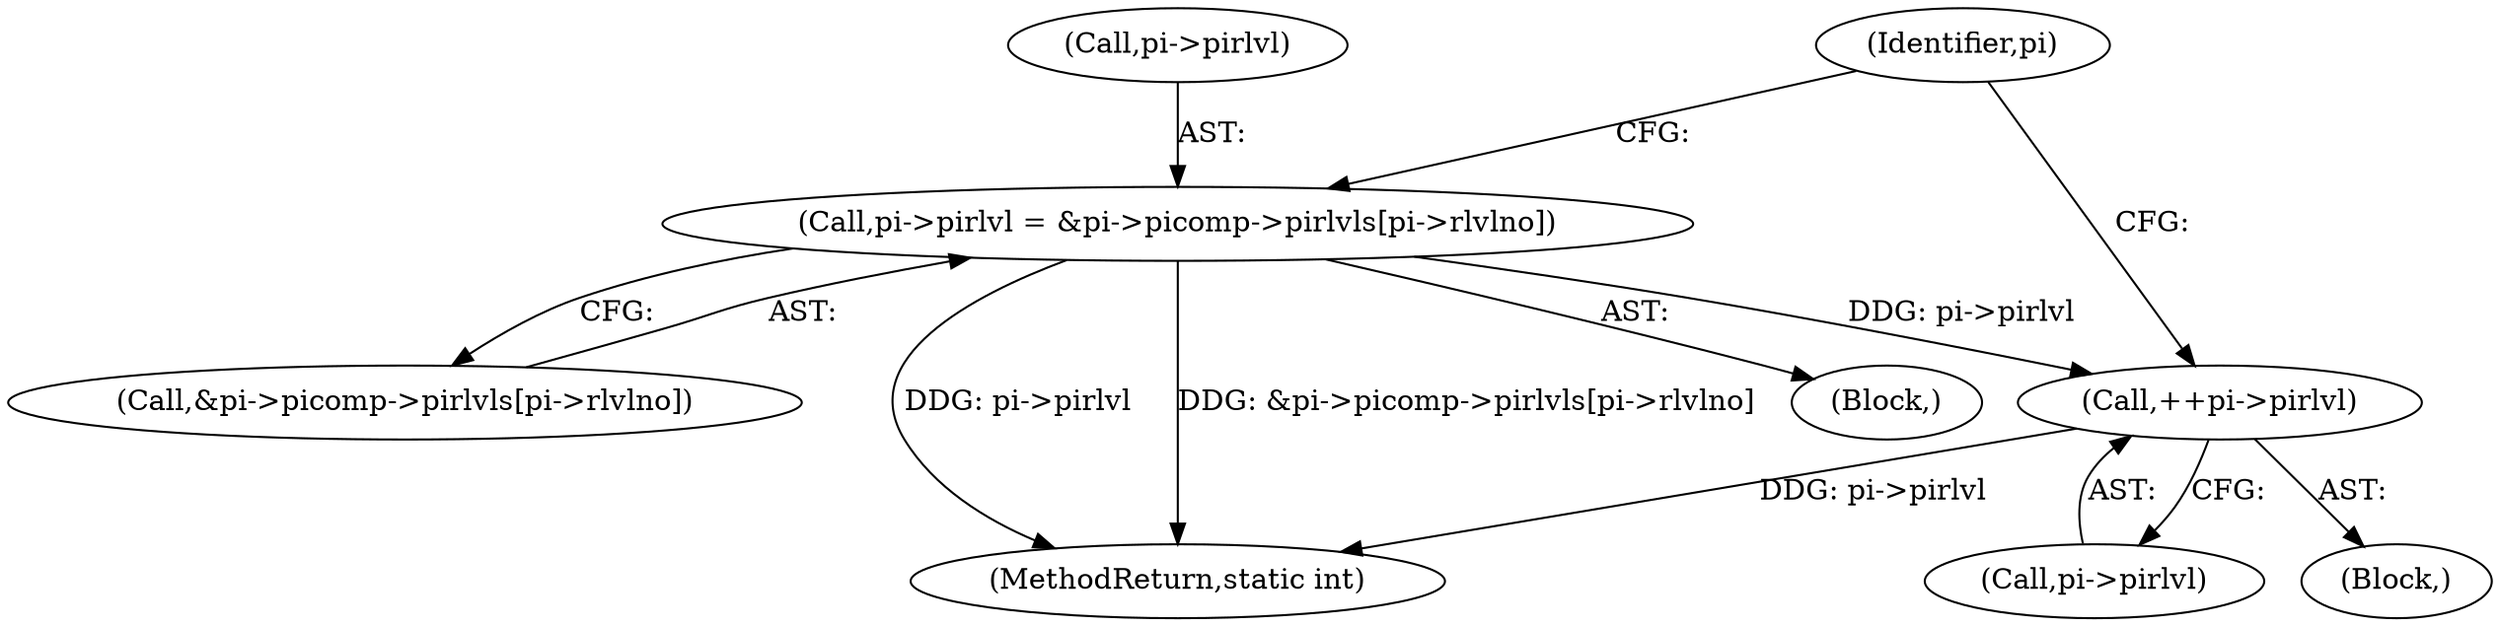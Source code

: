 digraph "0_jasper_1f0dfe5a42911b6880a1445f13f6d615ddb55387@array" {
"1000391" [label="(Call,pi->pirlvl = &pi->picomp->pirlvls[pi->rlvlno])"];
"1000427" [label="(Call,++pi->pirlvl)"];
"1000392" [label="(Call,pi->pirlvl)"];
"1000395" [label="(Call,&pi->picomp->pirlvls[pi->rlvlno])"];
"1000391" [label="(Call,pi->pirlvl = &pi->picomp->pirlvls[pi->rlvlno])"];
"1000422" [label="(Block,)"];
"1000691" [label="(MethodReturn,static int)"];
"1000427" [label="(Call,++pi->pirlvl)"];
"1000408" [label="(Identifier,pi)"];
"1000428" [label="(Call,pi->pirlvl)"];
"1000383" [label="(Block,)"];
"1000391" -> "1000383"  [label="AST: "];
"1000391" -> "1000395"  [label="CFG: "];
"1000392" -> "1000391"  [label="AST: "];
"1000395" -> "1000391"  [label="AST: "];
"1000408" -> "1000391"  [label="CFG: "];
"1000391" -> "1000691"  [label="DDG: pi->pirlvl"];
"1000391" -> "1000691"  [label="DDG: &pi->picomp->pirlvls[pi->rlvlno]"];
"1000391" -> "1000427"  [label="DDG: pi->pirlvl"];
"1000427" -> "1000422"  [label="AST: "];
"1000427" -> "1000428"  [label="CFG: "];
"1000428" -> "1000427"  [label="AST: "];
"1000408" -> "1000427"  [label="CFG: "];
"1000427" -> "1000691"  [label="DDG: pi->pirlvl"];
}
